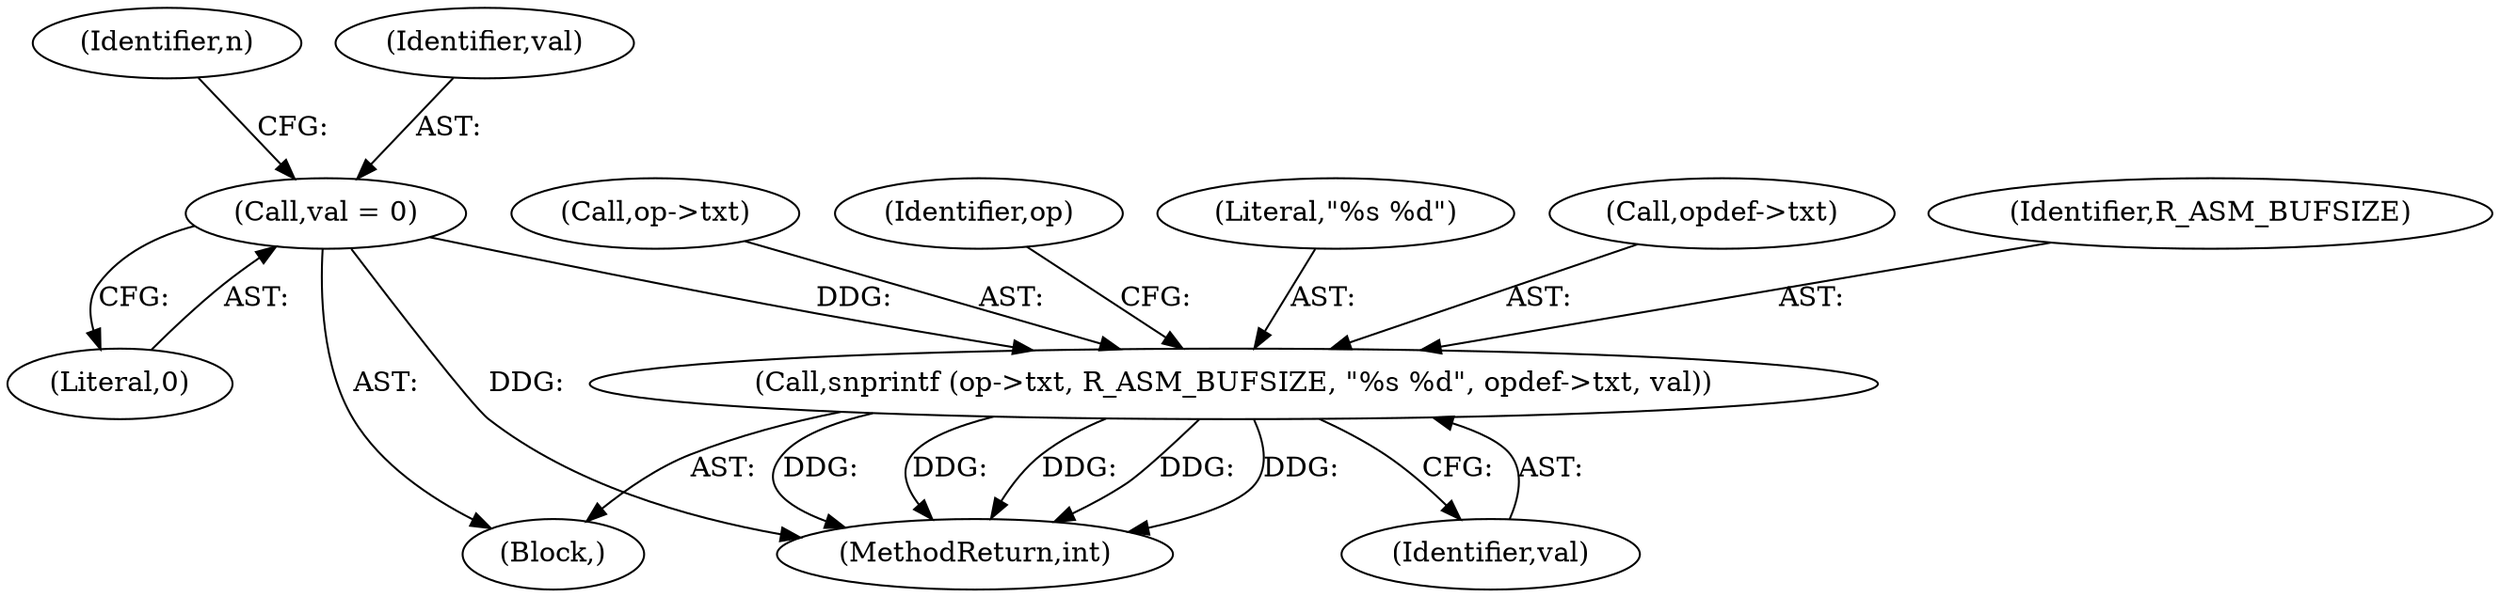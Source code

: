 digraph "0_radare2_52b1526443c1f433087928291d1c3d37a5600515@API" {
"1000749" [label="(Call,snprintf (op->txt, R_ASM_BUFSIZE, \"%s %d\", opdef->txt, val))"];
"1000724" [label="(Call,val = 0)"];
"1000761" [label="(Identifier,op)"];
"1000729" [label="(Identifier,n)"];
"1000758" [label="(Identifier,val)"];
"1000754" [label="(Literal,\"%s %d\")"];
"1000725" [label="(Identifier,val)"];
"1000755" [label="(Call,opdef->txt)"];
"1000724" [label="(Call,val = 0)"];
"1000726" [label="(Literal,0)"];
"1000722" [label="(Block,)"];
"1000749" [label="(Call,snprintf (op->txt, R_ASM_BUFSIZE, \"%s %d\", opdef->txt, val))"];
"1001086" [label="(MethodReturn,int)"];
"1000753" [label="(Identifier,R_ASM_BUFSIZE)"];
"1000750" [label="(Call,op->txt)"];
"1000749" -> "1000722"  [label="AST: "];
"1000749" -> "1000758"  [label="CFG: "];
"1000750" -> "1000749"  [label="AST: "];
"1000753" -> "1000749"  [label="AST: "];
"1000754" -> "1000749"  [label="AST: "];
"1000755" -> "1000749"  [label="AST: "];
"1000758" -> "1000749"  [label="AST: "];
"1000761" -> "1000749"  [label="CFG: "];
"1000749" -> "1001086"  [label="DDG: "];
"1000749" -> "1001086"  [label="DDG: "];
"1000749" -> "1001086"  [label="DDG: "];
"1000749" -> "1001086"  [label="DDG: "];
"1000749" -> "1001086"  [label="DDG: "];
"1000724" -> "1000749"  [label="DDG: "];
"1000724" -> "1000722"  [label="AST: "];
"1000724" -> "1000726"  [label="CFG: "];
"1000725" -> "1000724"  [label="AST: "];
"1000726" -> "1000724"  [label="AST: "];
"1000729" -> "1000724"  [label="CFG: "];
"1000724" -> "1001086"  [label="DDG: "];
}
